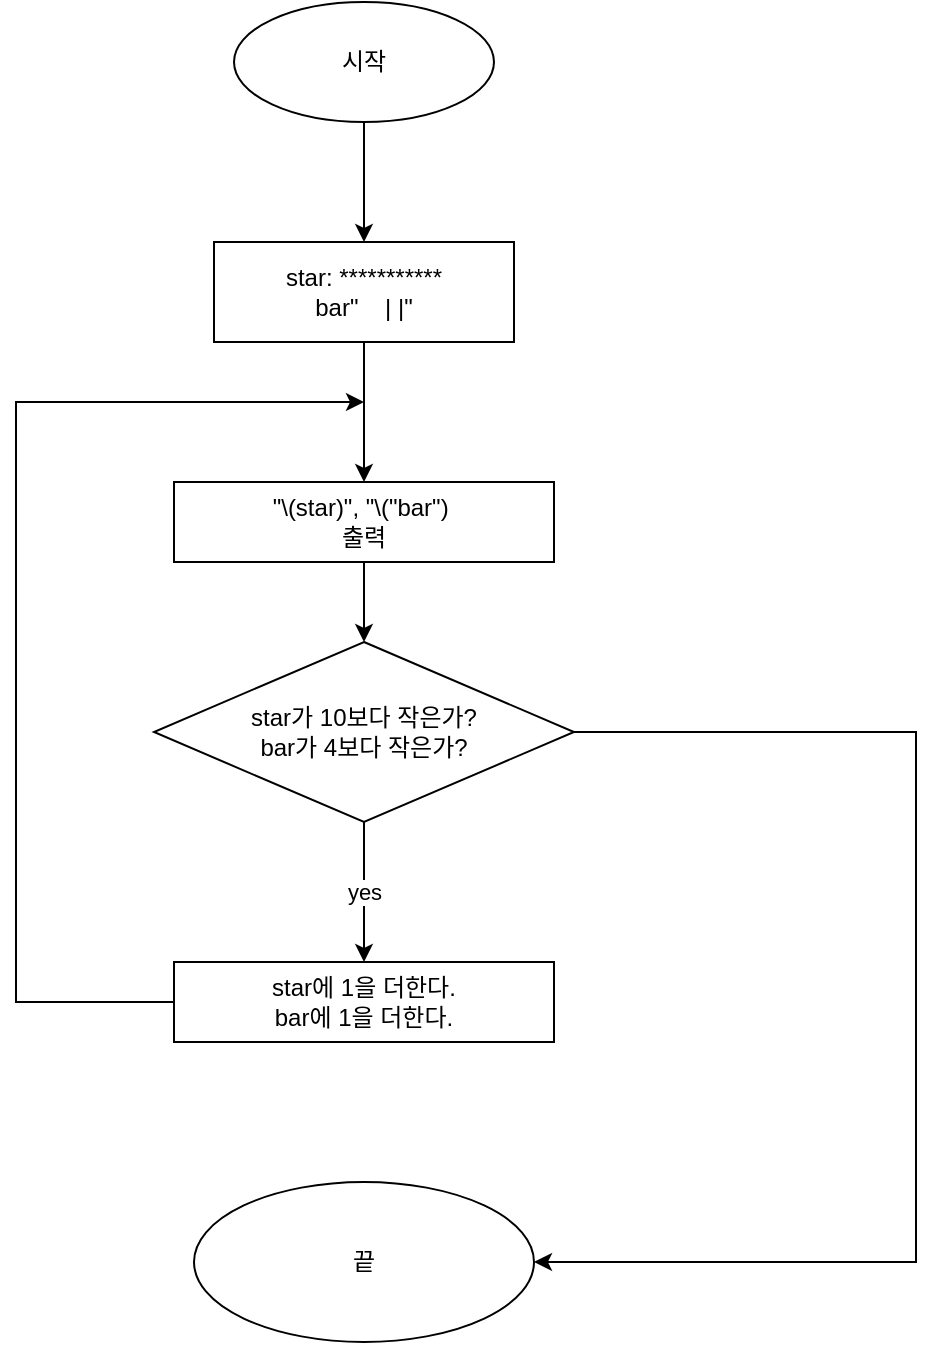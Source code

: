 <mxfile version="23.1.1" type="device">
  <diagram id="C5RBs43oDa-KdzZeNtuy" name="Page-1">
    <mxGraphModel dx="1434" dy="738" grid="1" gridSize="10" guides="1" tooltips="1" connect="1" arrows="1" fold="1" page="1" pageScale="1" pageWidth="827" pageHeight="1169" math="0" shadow="0">
      <root>
        <mxCell id="WIyWlLk6GJQsqaUBKTNV-0" />
        <mxCell id="WIyWlLk6GJQsqaUBKTNV-1" parent="WIyWlLk6GJQsqaUBKTNV-0" />
        <mxCell id="uh0hxw6GPBY7VzSOkwL4-3" style="edgeStyle=orthogonalEdgeStyle;rounded=0;orthogonalLoop=1;jettySize=auto;html=1;entryX=0.5;entryY=0;entryDx=0;entryDy=0;" edge="1" parent="WIyWlLk6GJQsqaUBKTNV-1" source="uh0hxw6GPBY7VzSOkwL4-0" target="uh0hxw6GPBY7VzSOkwL4-2">
          <mxGeometry relative="1" as="geometry" />
        </mxCell>
        <mxCell id="uh0hxw6GPBY7VzSOkwL4-0" value="시작" style="ellipse;whiteSpace=wrap;html=1;" vertex="1" parent="WIyWlLk6GJQsqaUBKTNV-1">
          <mxGeometry x="340" y="40" width="130" height="60" as="geometry" />
        </mxCell>
        <mxCell id="uh0hxw6GPBY7VzSOkwL4-7" style="edgeStyle=orthogonalEdgeStyle;rounded=0;orthogonalLoop=1;jettySize=auto;html=1;entryX=0.5;entryY=0;entryDx=0;entryDy=0;" edge="1" parent="WIyWlLk6GJQsqaUBKTNV-1" source="uh0hxw6GPBY7VzSOkwL4-2" target="uh0hxw6GPBY7VzSOkwL4-6">
          <mxGeometry relative="1" as="geometry" />
        </mxCell>
        <mxCell id="uh0hxw6GPBY7VzSOkwL4-2" value="star: ***********&lt;br&gt;bar&quot;&amp;nbsp; &amp;nbsp; | |&quot;" style="rounded=0;whiteSpace=wrap;html=1;" vertex="1" parent="WIyWlLk6GJQsqaUBKTNV-1">
          <mxGeometry x="330" y="160" width="150" height="50" as="geometry" />
        </mxCell>
        <mxCell id="uh0hxw6GPBY7VzSOkwL4-10" style="edgeStyle=orthogonalEdgeStyle;rounded=0;orthogonalLoop=1;jettySize=auto;html=1;entryX=0.5;entryY=0;entryDx=0;entryDy=0;" edge="1" parent="WIyWlLk6GJQsqaUBKTNV-1" source="uh0hxw6GPBY7VzSOkwL4-6" target="uh0hxw6GPBY7VzSOkwL4-9">
          <mxGeometry relative="1" as="geometry" />
        </mxCell>
        <mxCell id="uh0hxw6GPBY7VzSOkwL4-6" value="&quot;\(star)&quot;, &quot;\(&quot;bar&quot;)&amp;nbsp;&lt;br&gt;출력" style="rounded=0;whiteSpace=wrap;html=1;" vertex="1" parent="WIyWlLk6GJQsqaUBKTNV-1">
          <mxGeometry x="310" y="280" width="190" height="40" as="geometry" />
        </mxCell>
        <mxCell id="uh0hxw6GPBY7VzSOkwL4-12" value="yes" style="edgeStyle=orthogonalEdgeStyle;rounded=0;orthogonalLoop=1;jettySize=auto;html=1;entryX=0.5;entryY=0;entryDx=0;entryDy=0;" edge="1" parent="WIyWlLk6GJQsqaUBKTNV-1" source="uh0hxw6GPBY7VzSOkwL4-9" target="uh0hxw6GPBY7VzSOkwL4-11">
          <mxGeometry relative="1" as="geometry">
            <mxPoint x="405" y="550" as="targetPoint" />
          </mxGeometry>
        </mxCell>
        <mxCell id="uh0hxw6GPBY7VzSOkwL4-18" style="edgeStyle=orthogonalEdgeStyle;rounded=0;orthogonalLoop=1;jettySize=auto;html=1;entryX=1;entryY=0.5;entryDx=0;entryDy=0;" edge="1" parent="WIyWlLk6GJQsqaUBKTNV-1" source="uh0hxw6GPBY7VzSOkwL4-9" target="uh0hxw6GPBY7VzSOkwL4-16">
          <mxGeometry relative="1" as="geometry">
            <mxPoint x="530" y="670" as="targetPoint" />
            <Array as="points">
              <mxPoint x="681" y="405" />
              <mxPoint x="681" y="670" />
            </Array>
          </mxGeometry>
        </mxCell>
        <mxCell id="uh0hxw6GPBY7VzSOkwL4-9" value="star가 10보다 작은가?&lt;br&gt;bar가 4보다 작은가?" style="rhombus;whiteSpace=wrap;html=1;" vertex="1" parent="WIyWlLk6GJQsqaUBKTNV-1">
          <mxGeometry x="300" y="360" width="210" height="90" as="geometry" />
        </mxCell>
        <mxCell id="uh0hxw6GPBY7VzSOkwL4-13" style="edgeStyle=orthogonalEdgeStyle;rounded=0;orthogonalLoop=1;jettySize=auto;html=1;" edge="1" parent="WIyWlLk6GJQsqaUBKTNV-1" source="uh0hxw6GPBY7VzSOkwL4-11">
          <mxGeometry relative="1" as="geometry">
            <mxPoint x="405" y="240" as="targetPoint" />
            <Array as="points">
              <mxPoint x="231" y="540" />
              <mxPoint x="231" y="240" />
            </Array>
          </mxGeometry>
        </mxCell>
        <mxCell id="uh0hxw6GPBY7VzSOkwL4-11" value="star에 1을 더한다.&lt;br&gt;bar에 1을 더한다." style="rounded=0;whiteSpace=wrap;html=1;" vertex="1" parent="WIyWlLk6GJQsqaUBKTNV-1">
          <mxGeometry x="310" y="520" width="190" height="40" as="geometry" />
        </mxCell>
        <mxCell id="uh0hxw6GPBY7VzSOkwL4-16" value="끝" style="ellipse;whiteSpace=wrap;html=1;" vertex="1" parent="WIyWlLk6GJQsqaUBKTNV-1">
          <mxGeometry x="320" y="630" width="170" height="80" as="geometry" />
        </mxCell>
      </root>
    </mxGraphModel>
  </diagram>
</mxfile>
